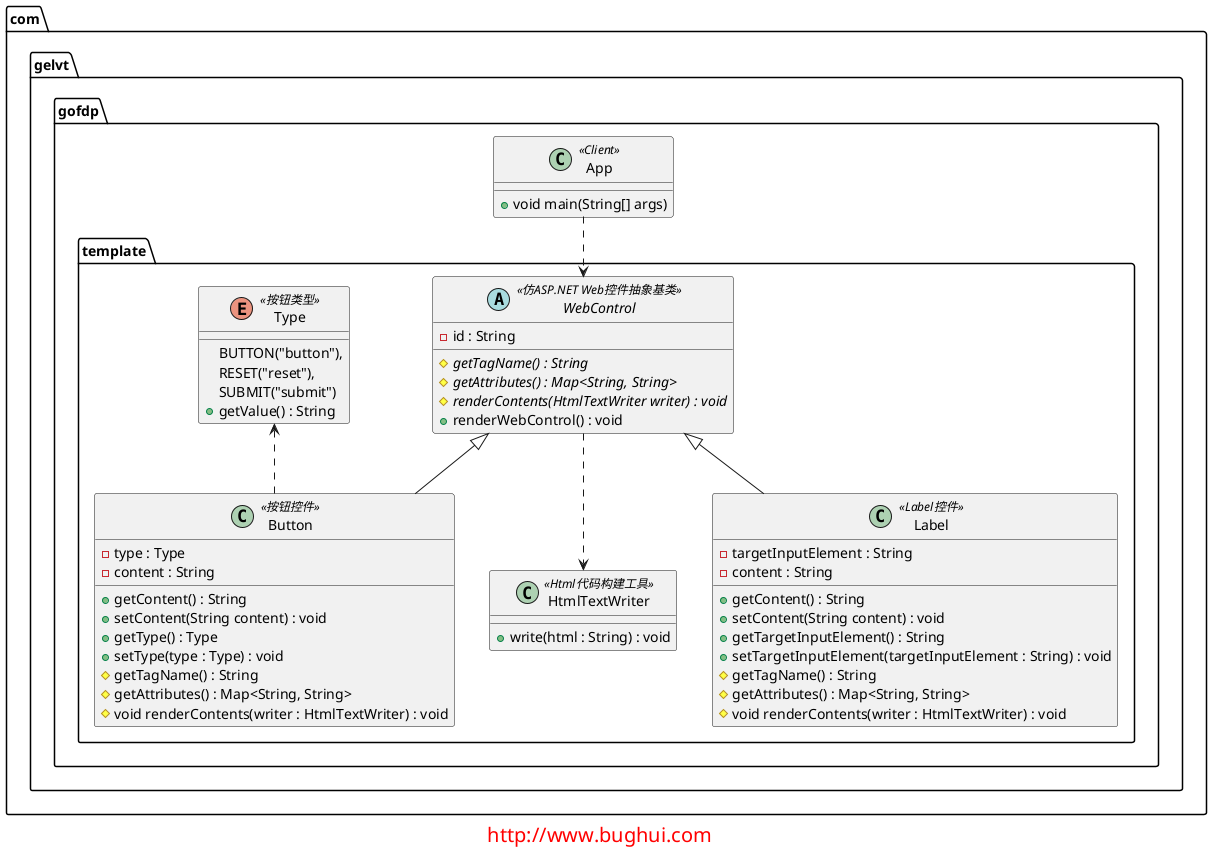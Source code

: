 @startuml

package com.gelvt.gofdp.template{

    class HtmlTextWriter <<Html代码构建工具>> {
        + write(html : String) : void
    }

    abstract class WebControl <<仿ASP.NET Web控件抽象基类>> {
        - id : String
        # {abstract} getTagName() : String
        # {abstract} getAttributes() : Map<String, String>
        # {abstract} renderContents(HtmlTextWriter writer) : void
        + renderWebControl() : void
    }

    class Label <<Label控件>>{
        - targetInputElement : String
        - content : String
        + getContent() : String
        + setContent(String content) : void
        + getTargetInputElement() : String
        + setTargetInputElement(targetInputElement : String) : void
        # getTagName() : String
        # getAttributes() : Map<String, String>
        # void renderContents(writer : HtmlTextWriter) : void
    }

    enum Type <<按钮类型>> {
        BUTTON("button"),
        RESET("reset"),
        SUBMIT("submit")
        + getValue() : String
    }

    class Button <<按钮控件>>{
        - type : Type
        - content : String
        + getContent() : String
        + setContent(String content) : void
        + getType() : Type
        + setType(type : Type) : void
        # getTagName() : String
        # getAttributes() : Map<String, String>
        # void renderContents(writer : HtmlTextWriter) : void
    }

    WebControl ..> HtmlTextWriter
    WebControl <|-- Label
    WebControl <|-- Button
    Type <.. Button

}

package com.gelvt.gofdp{
    class App <<Client>>{
        + void main(String[] args)
    }
}

App ..> WebControl

footer
<font size="20" color="red">http://www.bughui.com</font>
endfooter

@enduml